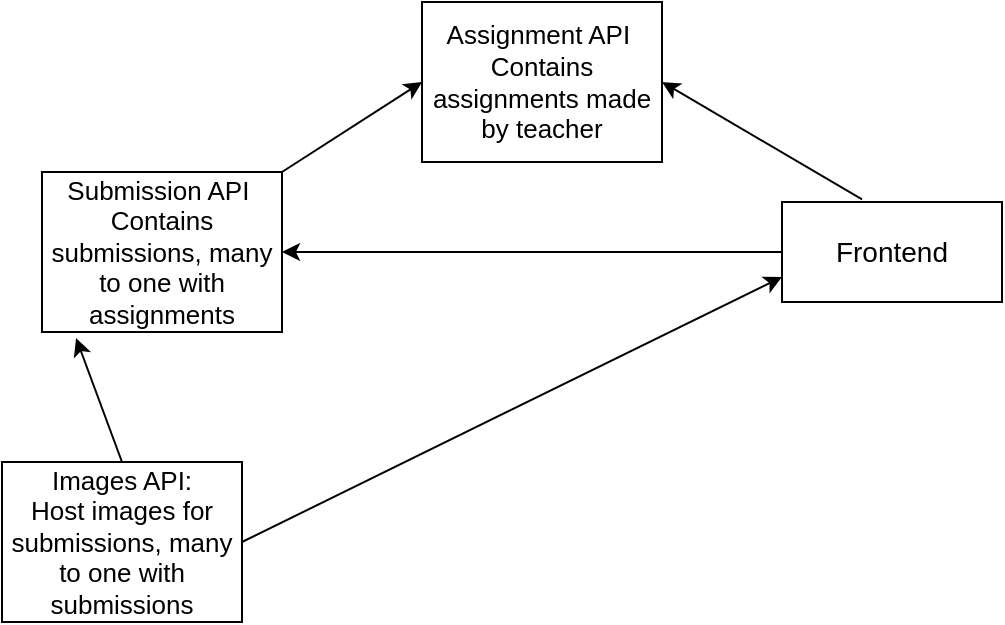 <mxfile>
    <diagram id="Vl7oGweAbN7c6UikFDGS" name="Page-1">
        <mxGraphModel dx="591" dy="585" grid="1" gridSize="10" guides="1" tooltips="1" connect="1" arrows="1" fold="1" page="1" pageScale="1" pageWidth="850" pageHeight="1100" math="0" shadow="0">
            <root>
                <mxCell id="0"/>
                <mxCell id="1" parent="0"/>
                <mxCell id="2" value="&lt;font style=&quot;font-size: 14px;&quot;&gt;Frontend&lt;/font&gt;" style="whiteSpace=wrap;html=1;" vertex="1" parent="1">
                    <mxGeometry x="630" y="490" width="110" height="50" as="geometry"/>
                </mxCell>
                <mxCell id="3" value="Assignment API&amp;nbsp;&lt;br&gt;Contains assignments made by teacher" style="whiteSpace=wrap;html=1;fontSize=13;" vertex="1" parent="1">
                    <mxGeometry x="450" y="390" width="120" height="80" as="geometry"/>
                </mxCell>
                <mxCell id="4" value="" style="edgeStyle=none;orthogonalLoop=1;jettySize=auto;html=1;fontSize=13;entryX=1;entryY=0.5;entryDx=0;entryDy=0;exitX=0.364;exitY=-0.026;exitDx=0;exitDy=0;exitPerimeter=0;" edge="1" parent="1" source="2" target="3">
                    <mxGeometry width="80" relative="1" as="geometry">
                        <mxPoint x="630" y="480" as="sourcePoint"/>
                        <mxPoint x="610" y="530" as="targetPoint"/>
                    </mxGeometry>
                </mxCell>
                <mxCell id="5" value="Submission API&amp;nbsp;&lt;br&gt;Contains submissions, many to one with assignments" style="whiteSpace=wrap;html=1;fontSize=13;" vertex="1" parent="1">
                    <mxGeometry x="260" y="475" width="120" height="80" as="geometry"/>
                </mxCell>
                <mxCell id="6" value="" style="edgeStyle=none;orthogonalLoop=1;jettySize=auto;html=1;fontSize=13;entryX=1;entryY=0.5;entryDx=0;entryDy=0;exitX=0;exitY=0.5;exitDx=0;exitDy=0;" edge="1" parent="1" source="2" target="5">
                    <mxGeometry width="80" relative="1" as="geometry">
                        <mxPoint x="680.04" y="498.7" as="sourcePoint"/>
                        <mxPoint x="580.0" y="440" as="targetPoint"/>
                    </mxGeometry>
                </mxCell>
                <mxCell id="7" value="" style="edgeStyle=none;orthogonalLoop=1;jettySize=auto;html=1;fontSize=13;entryX=0;entryY=0.5;entryDx=0;entryDy=0;exitX=1;exitY=0;exitDx=0;exitDy=0;" edge="1" parent="1" source="5" target="3">
                    <mxGeometry width="80" relative="1" as="geometry">
                        <mxPoint x="640" y="525" as="sourcePoint"/>
                        <mxPoint x="420" y="500" as="targetPoint"/>
                    </mxGeometry>
                </mxCell>
                <mxCell id="10" value="" style="edgeStyle=none;html=1;fontSize=14;exitX=1;exitY=0.5;exitDx=0;exitDy=0;entryX=0;entryY=0.75;entryDx=0;entryDy=0;" edge="1" parent="1" source="8" target="2">
                    <mxGeometry relative="1" as="geometry"/>
                </mxCell>
                <mxCell id="8" value="Images API:&lt;br&gt;Host images for submissions, many to one with submissions" style="whiteSpace=wrap;html=1;fontSize=13;rotation=0;" vertex="1" parent="1">
                    <mxGeometry x="240" y="620" width="120" height="80" as="geometry"/>
                </mxCell>
                <mxCell id="9" value="" style="edgeStyle=none;orthogonalLoop=1;jettySize=auto;html=1;fontSize=13;entryX=0.142;entryY=1.038;entryDx=0;entryDy=0;exitX=0.5;exitY=0;exitDx=0;exitDy=0;entryPerimeter=0;" edge="1" parent="1" source="8" target="5">
                    <mxGeometry width="80" relative="1" as="geometry">
                        <mxPoint x="190" y="510" as="sourcePoint"/>
                        <mxPoint x="460" y="440" as="targetPoint"/>
                    </mxGeometry>
                </mxCell>
            </root>
        </mxGraphModel>
    </diagram>
</mxfile>
